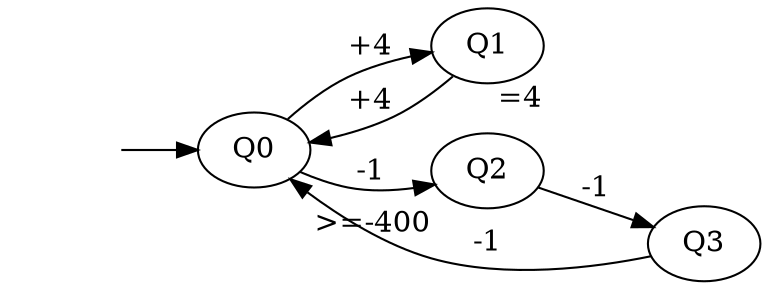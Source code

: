 digraph g {
    rankdir=LR;
    Qi[style=invis];
    Q1[xlabel="=4"];
    Q2[xlabel=">=-400"];
    Qi -> Q0;
    Q0 -> Q1[label="+4"];
    Q1 -> Q0[label="+4"];
    Q0 -> Q2[label="-1"];
    Q2 -> Q3[label="-1"];
    Q3 -> Q0[label="-1"];
}